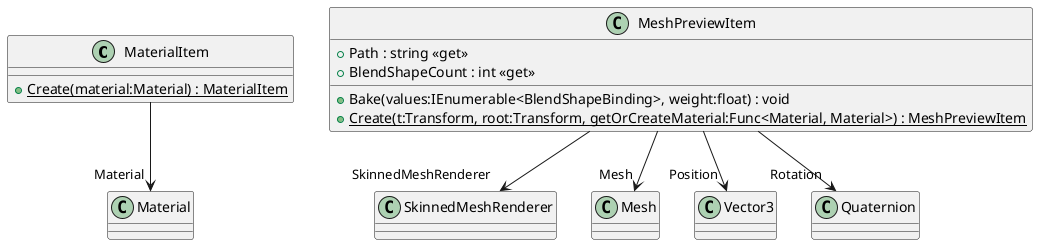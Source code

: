 @startuml
class MaterialItem {
    + {static} Create(material:Material) : MaterialItem
}
class MeshPreviewItem {
    + Path : string <<get>>
    + BlendShapeCount : int <<get>>
    + Bake(values:IEnumerable<BlendShapeBinding>, weight:float) : void
    + {static} Create(t:Transform, root:Transform, getOrCreateMaterial:Func<Material, Material>) : MeshPreviewItem
}
MaterialItem --> "Material" Material
MeshPreviewItem --> "SkinnedMeshRenderer" SkinnedMeshRenderer
MeshPreviewItem --> "Mesh" Mesh
MeshPreviewItem --> "Position" Vector3
MeshPreviewItem --> "Rotation" Quaternion
@enduml
